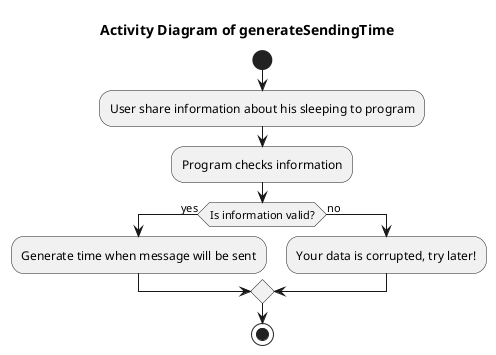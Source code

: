 @startuml

title Activity Diagram of generateSendingTime

start

:User share information about his sleeping to program; 
:Program checks information;

if (Is information valid?) then (yes)
  :Generate time when message will be sent;
else (no)
  :Your data is corrupted, try later!;
endif

stop

@enduml

